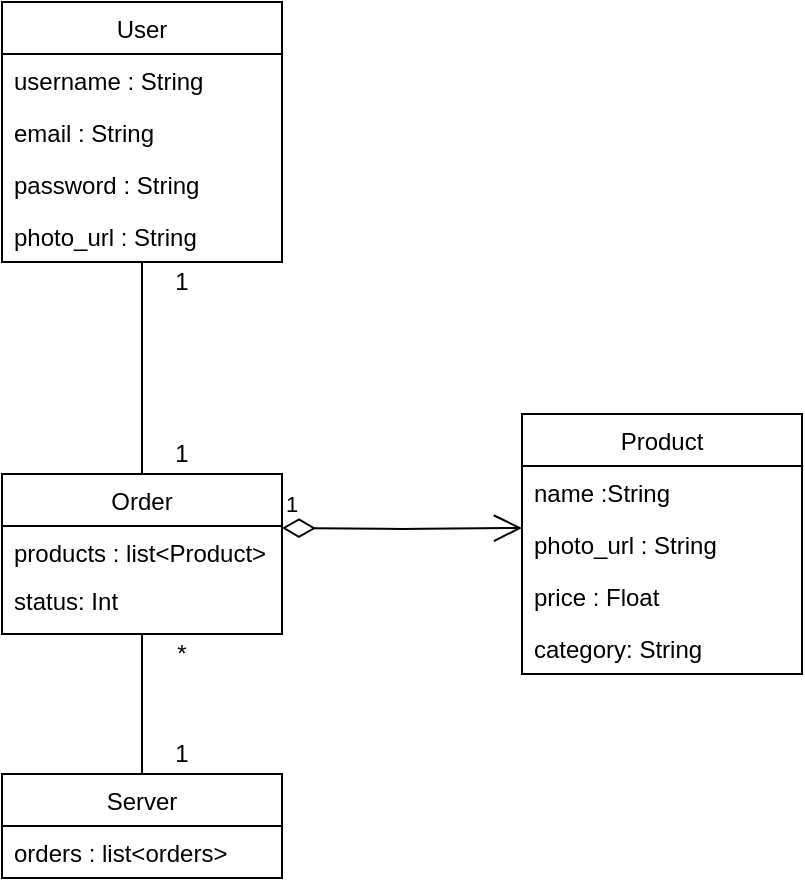 <mxfile version="13.10.8" type="device"><diagram id="VAejvrgKYwfegpdkZIKH" name="Page-1"><mxGraphModel dx="981" dy="526" grid="1" gridSize="10" guides="1" tooltips="1" connect="1" arrows="1" fold="1" page="1" pageScale="1" pageWidth="850" pageHeight="1100" math="0" shadow="0"><root><mxCell id="0"/><mxCell id="1" parent="0"/><mxCell id="ejwyeo-naffCryqYaKrr-2" value="User" style="swimlane;fontStyle=0;childLayout=stackLayout;horizontal=1;startSize=26;fillColor=none;horizontalStack=0;resizeParent=1;resizeParentMax=0;resizeLast=0;collapsible=1;marginBottom=0;" parent="1" vertex="1"><mxGeometry x="160" y="184" width="140" height="130" as="geometry"/></mxCell><mxCell id="ejwyeo-naffCryqYaKrr-3" value="username : String" style="text;strokeColor=none;fillColor=none;align=left;verticalAlign=top;spacingLeft=4;spacingRight=4;overflow=hidden;rotatable=0;points=[[0,0.5],[1,0.5]];portConstraint=eastwest;" parent="ejwyeo-naffCryqYaKrr-2" vertex="1"><mxGeometry y="26" width="140" height="26" as="geometry"/></mxCell><mxCell id="ejwyeo-naffCryqYaKrr-4" value="email : String" style="text;strokeColor=none;fillColor=none;align=left;verticalAlign=top;spacingLeft=4;spacingRight=4;overflow=hidden;rotatable=0;points=[[0,0.5],[1,0.5]];portConstraint=eastwest;" parent="ejwyeo-naffCryqYaKrr-2" vertex="1"><mxGeometry y="52" width="140" height="26" as="geometry"/></mxCell><mxCell id="ejwyeo-naffCryqYaKrr-30" value="password : String" style="text;strokeColor=none;fillColor=none;align=left;verticalAlign=top;spacingLeft=4;spacingRight=4;overflow=hidden;rotatable=0;points=[[0,0.5],[1,0.5]];portConstraint=eastwest;" parent="ejwyeo-naffCryqYaKrr-2" vertex="1"><mxGeometry y="78" width="140" height="26" as="geometry"/></mxCell><mxCell id="ejwyeo-naffCryqYaKrr-5" value="photo_url : String" style="text;strokeColor=none;fillColor=none;align=left;verticalAlign=top;spacingLeft=4;spacingRight=4;overflow=hidden;rotatable=0;points=[[0,0.5],[1,0.5]];portConstraint=eastwest;" parent="ejwyeo-naffCryqYaKrr-2" vertex="1"><mxGeometry y="104" width="140" height="26" as="geometry"/></mxCell><mxCell id="ejwyeo-naffCryqYaKrr-7" value="Order" style="swimlane;fontStyle=0;childLayout=stackLayout;horizontal=1;startSize=26;fillColor=none;horizontalStack=0;resizeParent=1;resizeParentMax=0;resizeLast=0;collapsible=1;marginBottom=0;" parent="1" vertex="1"><mxGeometry x="160" y="420" width="140" height="80" as="geometry"/></mxCell><mxCell id="ejwyeo-naffCryqYaKrr-8" value="products : list&lt;Product&gt;&#xA;" style="text;strokeColor=none;fillColor=none;align=left;verticalAlign=top;spacingLeft=4;spacingRight=4;overflow=hidden;rotatable=0;points=[[0,0.5],[1,0.5]];portConstraint=eastwest;" parent="ejwyeo-naffCryqYaKrr-7" vertex="1"><mxGeometry y="26" width="140" height="54" as="geometry"/></mxCell><mxCell id="ejwyeo-naffCryqYaKrr-12" value="Product" style="swimlane;fontStyle=0;childLayout=stackLayout;horizontal=1;startSize=26;fillColor=none;horizontalStack=0;resizeParent=1;resizeParentMax=0;resizeLast=0;collapsible=1;marginBottom=0;" parent="1" vertex="1"><mxGeometry x="420" y="390" width="140" height="130" as="geometry"/></mxCell><mxCell id="ejwyeo-naffCryqYaKrr-13" value="name :String" style="text;strokeColor=none;fillColor=none;align=left;verticalAlign=top;spacingLeft=4;spacingRight=4;overflow=hidden;rotatable=0;points=[[0,0.5],[1,0.5]];portConstraint=eastwest;" parent="ejwyeo-naffCryqYaKrr-12" vertex="1"><mxGeometry y="26" width="140" height="26" as="geometry"/></mxCell><mxCell id="ejwyeo-naffCryqYaKrr-14" value="photo_url : String" style="text;strokeColor=none;fillColor=none;align=left;verticalAlign=top;spacingLeft=4;spacingRight=4;overflow=hidden;rotatable=0;points=[[0,0.5],[1,0.5]];portConstraint=eastwest;" parent="ejwyeo-naffCryqYaKrr-12" vertex="1"><mxGeometry y="52" width="140" height="26" as="geometry"/></mxCell><mxCell id="ejwyeo-naffCryqYaKrr-31" value="price : Float" style="text;strokeColor=none;fillColor=none;align=left;verticalAlign=top;spacingLeft=4;spacingRight=4;overflow=hidden;rotatable=0;points=[[0,0.5],[1,0.5]];portConstraint=eastwest;" parent="ejwyeo-naffCryqYaKrr-12" vertex="1"><mxGeometry y="78" width="140" height="26" as="geometry"/></mxCell><mxCell id="ejwyeo-naffCryqYaKrr-15" value="category: String&#xA;" style="text;strokeColor=none;fillColor=none;align=left;verticalAlign=top;spacingLeft=4;spacingRight=4;overflow=hidden;rotatable=0;points=[[0,0.5],[1,0.5]];portConstraint=eastwest;" parent="ejwyeo-naffCryqYaKrr-12" vertex="1"><mxGeometry y="104" width="140" height="26" as="geometry"/></mxCell><mxCell id="ejwyeo-naffCryqYaKrr-17" value="" style="endArrow=none;html=1;strokeColor=#000000;entryX=0.5;entryY=1;entryDx=0;entryDy=0;exitX=0.5;exitY=0;exitDx=0;exitDy=0;" parent="1" source="ejwyeo-naffCryqYaKrr-7" target="ejwyeo-naffCryqYaKrr-2" edge="1"><mxGeometry width="50" height="50" relative="1" as="geometry"><mxPoint x="400" y="410" as="sourcePoint"/><mxPoint x="450" y="360" as="targetPoint"/></mxGeometry></mxCell><mxCell id="ejwyeo-naffCryqYaKrr-20" value="1" style="endArrow=open;html=1;endSize=12;startArrow=diamondThin;startSize=14;startFill=0;edgeStyle=orthogonalEdgeStyle;align=left;verticalAlign=bottom;strokeColor=#000000;exitX=1;exitY=0.192;exitDx=0;exitDy=0;exitPerimeter=0;entryX=0;entryY=0.192;entryDx=0;entryDy=0;entryPerimeter=0;" parent="1" target="ejwyeo-naffCryqYaKrr-14" edge="1"><mxGeometry x="-1" y="3" relative="1" as="geometry"><mxPoint x="300" y="446.992" as="sourcePoint"/><mxPoint x="410" y="447" as="targetPoint"/></mxGeometry></mxCell><mxCell id="ejwyeo-naffCryqYaKrr-21" value="Server" style="swimlane;fontStyle=0;childLayout=stackLayout;horizontal=1;startSize=26;fillColor=none;horizontalStack=0;resizeParent=1;resizeParentMax=0;resizeLast=0;collapsible=1;marginBottom=0;" parent="1" vertex="1"><mxGeometry x="160" y="570" width="140" height="52" as="geometry"/></mxCell><mxCell id="ejwyeo-naffCryqYaKrr-22" value="orders : list&lt;orders&gt;" style="text;strokeColor=none;fillColor=none;align=left;verticalAlign=top;spacingLeft=4;spacingRight=4;overflow=hidden;rotatable=0;points=[[0,0.5],[1,0.5]];portConstraint=eastwest;" parent="ejwyeo-naffCryqYaKrr-21" vertex="1"><mxGeometry y="26" width="140" height="26" as="geometry"/></mxCell><mxCell id="ejwyeo-naffCryqYaKrr-26" value="1" style="text;html=1;strokeColor=none;fillColor=none;align=center;verticalAlign=middle;whiteSpace=wrap;rounded=0;" parent="1" vertex="1"><mxGeometry x="230" y="550" width="40" height="20" as="geometry"/></mxCell><mxCell id="ejwyeo-naffCryqYaKrr-27" value="*" style="text;html=1;strokeColor=none;fillColor=none;align=center;verticalAlign=middle;whiteSpace=wrap;rounded=0;" parent="1" vertex="1"><mxGeometry x="230" y="500" width="40" height="20" as="geometry"/></mxCell><mxCell id="ejwyeo-naffCryqYaKrr-28" value="1" style="text;html=1;strokeColor=none;fillColor=none;align=center;verticalAlign=middle;whiteSpace=wrap;rounded=0;" parent="1" vertex="1"><mxGeometry x="230" y="400" width="40" height="20" as="geometry"/></mxCell><mxCell id="ejwyeo-naffCryqYaKrr-29" value="1" style="text;html=1;strokeColor=none;fillColor=none;align=center;verticalAlign=middle;whiteSpace=wrap;rounded=0;" parent="1" vertex="1"><mxGeometry x="230" y="314" width="40" height="20" as="geometry"/></mxCell><mxCell id="5puMmoYv6BCMENBCkCj2-2" value="status: Int&#xA;" style="text;strokeColor=none;fillColor=none;align=left;verticalAlign=top;spacingLeft=4;spacingRight=4;overflow=hidden;rotatable=0;points=[[0,0.5],[1,0.5]];portConstraint=eastwest;" vertex="1" parent="1"><mxGeometry x="160" y="470" width="140" height="24" as="geometry"/></mxCell><mxCell id="ejwyeo-naffCryqYaKrr-25" value="" style="endArrow=none;html=1;strokeColor=#000000;entryX=0.5;entryY=0;entryDx=0;entryDy=0;exitX=0;exitY=0;exitDx=0;exitDy=0;" parent="1" source="ejwyeo-naffCryqYaKrr-27" target="ejwyeo-naffCryqYaKrr-21" edge="1"><mxGeometry width="50" height="50" relative="1" as="geometry"><mxPoint x="230" y="500" as="sourcePoint"/><mxPoint x="450" y="360" as="targetPoint"/></mxGeometry></mxCell></root></mxGraphModel></diagram></mxfile>